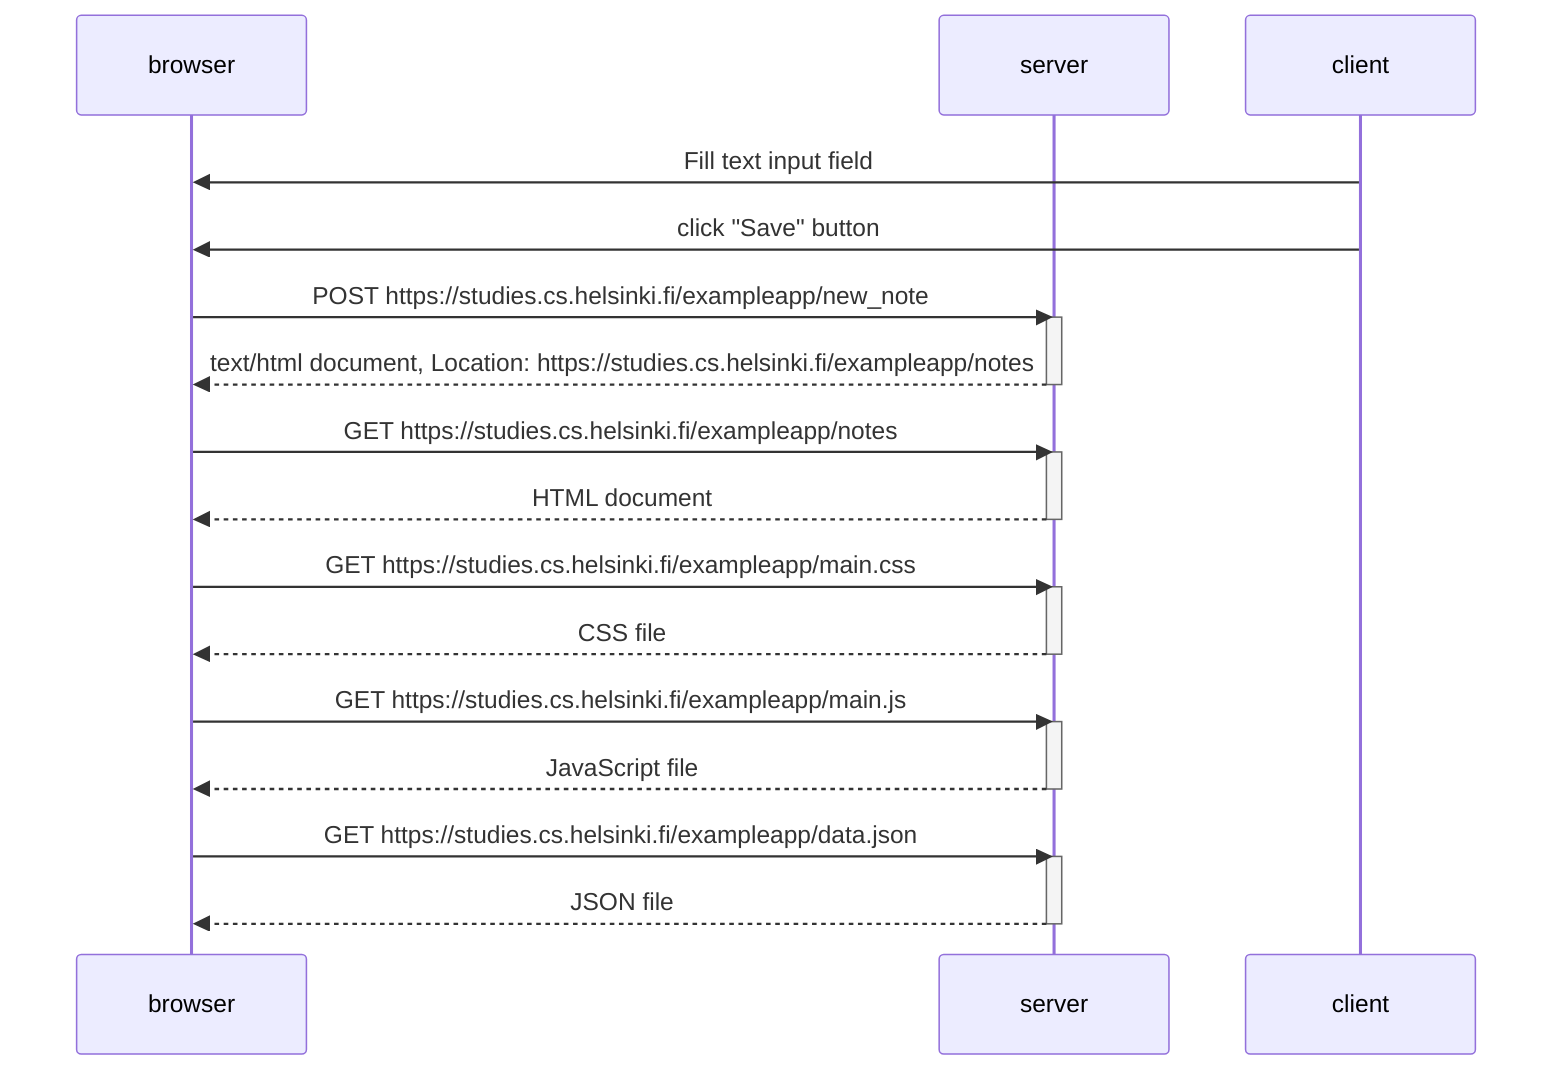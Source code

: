 sequenceDiagram
  participant browser 
  participant server
  participant client

  client->>browser: Fill text input field
  client->>browser: click "Save" button

  browser->>server: POST https://studies.cs.helsinki.fi/exampleapp/new_note
  activate server 
  server-->>browser: text/html document, Location: https://studies.cs.helsinki.fi/exampleapp/notes 
  deactivate server

  browser->>server: GET https://studies.cs.helsinki.fi/exampleapp/notes 
  activate server 
  server-->>browser: HTML document 
  deactivate server

  browser->>server: GET https://studies.cs.helsinki.fi/exampleapp/main.css
  activate server
  server-->>browser: CSS file
  deactivate server

  browser->>server: GET https://studies.cs.helsinki.fi/exampleapp/main.js
  activate server 
  server-->>browser: JavaScript file  
  deactivate server

  browser->>server: GET https://studies.cs.helsinki.fi/exampleapp/data.json
  activate server
  server-->>browser: JSON file
  deactivate server